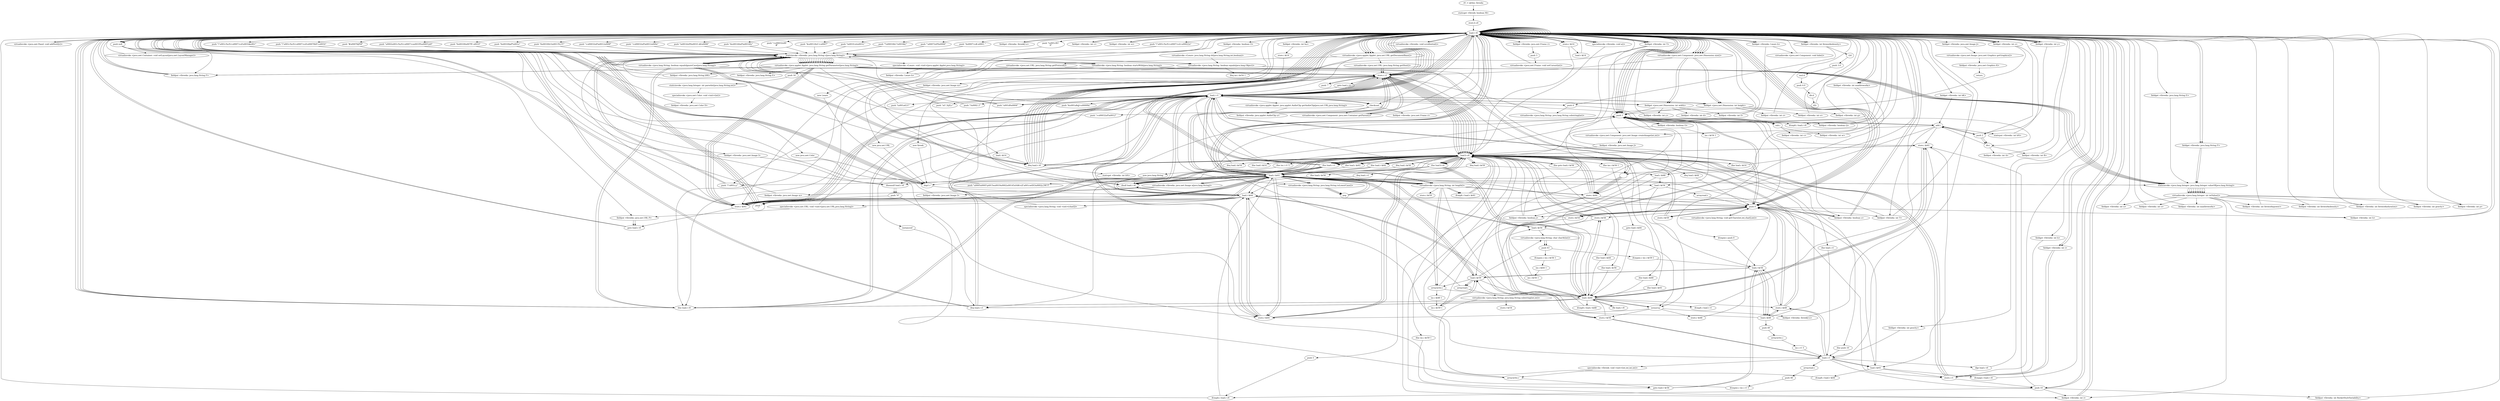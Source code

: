 digraph "" {
    "r0 := @this: firewks"
    "staticget <firewk: boolean M>"
    "r0 := @this: firewks"->"staticget <firewk: boolean M>";
    "store.b z0"
    "staticget <firewk: boolean M>"->"store.b z0";
    "load.r r0"
    "store.b z0"->"load.r r0";
    "push null"
    "load.r r0"->"push null";
    "virtualinvoke <java.awt.Container: void setLayout(java.awt.LayoutManager)>"
    "push null"->"virtualinvoke <java.awt.Container: void setLayout(java.awt.LayoutManager)>";
    "virtualinvoke <java.awt.Container: void setLayout(java.awt.LayoutManager)>"->"load.r r0";
    "virtualinvoke <java.awt.Panel: void addNotify()>"
    "load.r r0"->"virtualinvoke <java.awt.Panel: void addNotify()>";
    "virtualinvoke <java.awt.Panel: void addNotify()>"->"load.r r0";
    "load.r r0"->"load.r r0";
    "push \"7\u00016hL7\u0018${\""
    "load.r r0"->"push \"7\u00016hL7\u0018${\"";
    "staticinvoke <firewks: java.lang.String c(java.lang.String)>"
    "push \"7\u00016hL7\u0018${\""->"staticinvoke <firewks: java.lang.String c(java.lang.String)>";
    "virtualinvoke <java.applet.Applet: java.lang.String getParameter(java.lang.String)>"
    "staticinvoke <firewks: java.lang.String c(java.lang.String)>"->"virtualinvoke <java.applet.Applet: java.lang.String getParameter(java.lang.String)>";
    "fieldput <firewks: java.lang.String bM>"
    "virtualinvoke <java.applet.Applet: java.lang.String getParameter(java.lang.String)>"->"fieldput <firewks: java.lang.String bM>";
    "fieldput <firewks: java.lang.String bM>"->"load.r r0";
    "load.r r0"->"load.r r0";
    "virtualinvoke <java.awt.Component: java.awt.Dimension size()>"
    "load.r r0"->"virtualinvoke <java.awt.Component: java.awt.Dimension size()>";
    "fieldget <java.awt.Dimension: int width>"
    "virtualinvoke <java.awt.Component: java.awt.Dimension size()>"->"fieldget <java.awt.Dimension: int width>";
    "fieldput <firewks: int y>"
    "fieldget <java.awt.Dimension: int width>"->"fieldput <firewks: int y>";
    "fieldput <firewks: int y>"->"load.r r0";
    "load.r r0"->"load.r r0";
    "load.r r0"->"virtualinvoke <java.awt.Component: java.awt.Dimension size()>";
    "fieldget <java.awt.Dimension: int height>"
    "virtualinvoke <java.awt.Component: java.awt.Dimension size()>"->"fieldget <java.awt.Dimension: int height>";
    "fieldput <firewks: int z>"
    "fieldget <java.awt.Dimension: int height>"->"fieldput <firewks: int z>";
    "fieldput <firewks: int z>"->"load.r r0";
    "load.r r0"->"load.r r0";
    "fieldget <firewks: int y>"
    "load.r r0"->"fieldget <firewks: int y>";
    "push 2"
    "fieldget <firewks: int y>"->"push 2";
    "div.i"
    "push 2"->"div.i";
    "fieldput <firewks: int A>"
    "div.i"->"fieldput <firewks: int A>";
    "fieldput <firewks: int A>"->"load.r r0";
    "load.r r0"->"load.r r0";
    "fieldget <firewks: int z>"
    "load.r r0"->"fieldget <firewks: int z>";
    "fieldget <firewks: int z>"->"push 2";
    "push 2"->"div.i";
    "fieldput <firewks: int B>"
    "div.i"->"fieldput <firewks: int B>";
    "fieldput <firewks: int B>"->"load.r r0";
    "load.r r0"->"virtualinvoke <java.awt.Component: java.awt.Dimension size()>";
    "store.r r1"
    "virtualinvoke <java.awt.Component: java.awt.Dimension size()>"->"store.r r1";
    "store.r r1"->"load.r r0";
    "load.r r1"
    "load.r r0"->"load.r r1";
    "load.r r1"->"fieldget <java.awt.Dimension: int width>";
    "fieldput <firewks: int d>"
    "fieldget <java.awt.Dimension: int width>"->"fieldput <firewks: int d>";
    "fieldput <firewks: int d>"->"load.r r0";
    "load.r r0"->"load.r r1";
    "load.r r1"->"fieldget <java.awt.Dimension: int height>";
    "fieldput <firewks: int e>"
    "fieldget <java.awt.Dimension: int height>"->"fieldput <firewks: int e>";
    "fieldput <firewks: int e>"->"load.r r0";
    "load.r r0"->"load.r r1";
    "load.r r1"->"fieldget <java.awt.Dimension: int width>";
    "fieldput <firewks: int f>"
    "fieldget <java.awt.Dimension: int width>"->"fieldput <firewks: int f>";
    "fieldput <firewks: int f>"->"load.r r0";
    "load.r r0"->"load.r r1";
    "load.r r1"->"fieldget <java.awt.Dimension: int height>";
    "fieldput <firewks: int g>"
    "fieldget <java.awt.Dimension: int height>"->"fieldput <firewks: int g>";
    "fieldput <firewks: int g>"->"load.r r0";
    "push \"\'\u00072xP0\u0006\""
    "load.r r0"->"push \"\'\u00072xP0\u0006\"";
    "push \"\'\u00072xP0\u0006\""->"staticinvoke <firewks: java.lang.String c(java.lang.String)>";
    "staticinvoke <firewks: java.lang.String c(java.lang.String)>"->"virtualinvoke <java.applet.Applet: java.lang.String getParameter(java.lang.String)>";
    "virtualinvoke <java.applet.Applet: java.lang.String getParameter(java.lang.String)>"->"store.r r1";
    "store.r r1"->"load.r r1";
    "store.r $r61"
    "load.r r1"->"store.r $r61";
    "load.b z0"
    "store.r $r61"->"load.b z0";
    "ifne load.r $r61"
    "load.b z0"->"ifne load.r $r61";
    "ifne load.r $r61"->"load.r r1";
    "ifnull load.r r0"
    "load.r r1"->"ifnull load.r r0";
    "ifnull load.r r0"->"load.r r1";
    "load.r r1"->"store.r $r61";
    "store.r $r61"->"load.b z0";
    "load.b z0"->"ifne load.r $r61";
    "load.r $r61"
    "ifne load.r $r61"->"load.r $r61";
    "push \"\u0005\u0005\'p\\0U5e\u0019\u0002\u00145uVd6>iZ\'\u001cw4N3\u0002y}W\\\"\f\""
    "load.r $r61"->"push \"\u0005\u0005\'p\\0U5e\u0019\u0002\u00145uVd6>iZ\'\u001cw4N3\u0002y}W\\\"\f\"";
    "push \"\u0005\u0005\'p\\0U5e\u0019\u0002\u00145uVd6>iZ\'\u001cw4N3\u0002y}W\\\"\f\""->"staticinvoke <firewks: java.lang.String c(java.lang.String)>";
    "virtualinvoke <java.lang.String: boolean startsWith(java.lang.String)>"
    "staticinvoke <firewks: java.lang.String c(java.lang.String)>"->"virtualinvoke <java.lang.String: boolean startsWith(java.lang.String)>";
    "ifne load.r r0"
    "virtualinvoke <java.lang.String: boolean startsWith(java.lang.String)>"->"ifne load.r r0";
    "ifne load.r r0"->"load.r r0";
    "specialinvoke <firewks: void a()>"
    "load.r r0"->"specialinvoke <firewks: void a()>";
    "specialinvoke <firewks: void a()>"->"load.b z0";
    "ifeq load.r r0"
    "load.b z0"->"ifeq load.r r0";
    "staticget <firewks: int bN>"
    "ifeq load.r r0"->"staticget <firewks: int bN>";
    "push 1"
    "staticget <firewks: int bN>"->"push 1";
    "add.i"
    "push 1"->"add.i";
    "staticput <firewks: int bN>"
    "add.i"->"staticput <firewks: int bN>";
    "staticput <firewks: int bN>"->"load.r r0";
    "load.r r0"->"specialinvoke <firewks: void a()>";
    "specialinvoke <firewks: void a()>"->"load.r r0";
    "new Lware"
    "load.r r0"->"new Lware";
    "dup1.r"
    "new Lware"->"dup1.r";
    "dup1.r"->"load.r r0";
    "push \"\u0002\u001c%yN+\u0007<o\u0019%\u0005\'p\\0\""
    "load.r r0"->"push \"\u0002\u001c%yN+\u0007<o\u0019%\u0005\'p\\0\"";
    "push \"\u0002\u001c%yN+\u0007<o\u0019%\u0005\'p\\0\""->"staticinvoke <firewks: java.lang.String c(java.lang.String)>";
    "specialinvoke <Lware: void <init>(java.applet.Applet,java.lang.String)>"
    "staticinvoke <firewks: java.lang.String c(java.lang.String)>"->"specialinvoke <Lware: void <init>(java.applet.Applet,java.lang.String)>";
    "fieldput <firewks: Lware b>"
    "specialinvoke <Lware: void <init>(java.applet.Applet,java.lang.String)>"->"fieldput <firewks: Lware b>";
    "fieldput <firewks: Lware b>"->"load.r r0";
    "fieldget <firewks: Lware b>"
    "load.r r0"->"fieldget <firewks: Lware b>";
    "virtualinvoke <java.awt.Component: void hide()>"
    "fieldget <firewks: Lware b>"->"virtualinvoke <java.awt.Component: void hide()>";
    "virtualinvoke <java.awt.Component: void hide()>"->"load.r r0";
    "virtualinvoke <java.applet.Applet: java.net.URL getDocumentBase()>"
    "load.r r0"->"virtualinvoke <java.applet.Applet: java.net.URL getDocumentBase()>";
    "virtualinvoke <java.net.URL: java.lang.String getProtocol()>"
    "virtualinvoke <java.applet.Applet: java.net.URL getDocumentBase()>"->"virtualinvoke <java.net.URL: java.lang.String getProtocol()>";
    "virtualinvoke <java.net.URL: java.lang.String getProtocol()>"->"store.r $r61";
    "store.r $r61"->"load.r $r61";
    "load.r $r61"->"store.r $r61";
    "goto load.r r0"
    "store.r $r61"->"goto load.r r0";
    "goto load.r r0"->"load.r r0";
    "load.r r0"->"virtualinvoke <java.applet.Applet: java.net.URL getDocumentBase()>";
    "virtualinvoke <java.net.URL: java.lang.String getHost()>"
    "virtualinvoke <java.applet.Applet: java.net.URL getDocumentBase()>"->"virtualinvoke <java.net.URL: java.lang.String getHost()>";
    "virtualinvoke <java.net.URL: java.lang.String getHost()>"->"store.r r1";
    "goto load.r r1"
    "store.r r1"->"goto load.r r1";
    "goto load.r r1"->"load.r r1";
    "virtualinvoke <java.lang.String: java.lang.String toLowerCase()>"
    "load.r r1"->"virtualinvoke <java.lang.String: java.lang.String toLowerCase()>";
    "pop"
    "virtualinvoke <java.lang.String: java.lang.String toLowerCase()>"->"pop";
    "pop"->"load.r $r61";
    "load.r $r61"->"virtualinvoke <java.lang.String: java.lang.String toLowerCase()>";
    "virtualinvoke <java.lang.String: java.lang.String toLowerCase()>"->"pop";
    "pop"->"load.b z0";
    "ifne load.b z0"
    "load.b z0"->"ifne load.b z0";
    "ifne load.b z0"->"load.r $r61";
    "push \"\\\"\u001c;y\""
    "load.r $r61"->"push \"\\\"\u001c;y\"";
    "push \"\\\"\u001c;y\""->"staticinvoke <firewks: java.lang.String c(java.lang.String)>";
    "virtualinvoke <java.lang.String: boolean equals(java.lang.Object)>"
    "staticinvoke <firewks: java.lang.String c(java.lang.String)>"->"virtualinvoke <java.lang.String: boolean equals(java.lang.Object)>";
    "virtualinvoke <java.lang.String: boolean equals(java.lang.Object)>"->"ifne load.r r0";
    "ifne load.r r0"->"load.r r1";
    "virtualinvoke <java.lang.String: int length()>"
    "load.r r1"->"virtualinvoke <java.lang.String: int length()>";
    "store.i $i44"
    "virtualinvoke <java.lang.String: int length()>"->"store.i $i44";
    "store.i $i44"->"load.b z0";
    "load.b z0"->"ifne load.b z0";
    "load.i $i44"
    "ifne load.b z0"->"load.i $i44";
    "load.i $i44"->"push 1";
    "ifcmplt.i load.r r0"
    "push 1"->"ifcmplt.i load.r r0";
    "ifcmplt.i load.r r0"->"load.r r1";
    "push \"(\u001a4}U\""
    "load.r r1"->"push \"(\u001a4}U\"";
    "push \"(\u001a4}U\""->"staticinvoke <firewks: java.lang.String c(java.lang.String)>";
    "staticinvoke <firewks: java.lang.String c(java.lang.String)>"->"virtualinvoke <java.lang.String: boolean startsWith(java.lang.String)>";
    ""
    "virtualinvoke <java.lang.String: boolean startsWith(java.lang.String)>"->"";
    ""->"store.i $i44";
    "store.i $i44"->"load.b z0";
    "load.b z0"->"ifne load.b z0";
    "ifne load.b z0"->"load.i $i44";
    "load.i $i44"->"ifne load.r r0";
    "ifne load.r r0"->"load.r r1";
    "push \"uG`2\tjEy-\""
    "load.r r1"->"push \"uG`2\tjEy-\"";
    "push \"uG`2\tjEy-\""->"staticinvoke <firewks: java.lang.String c(java.lang.String)>";
    "staticinvoke <firewks: java.lang.String c(java.lang.String)>"->"virtualinvoke <java.lang.String: boolean equals(java.lang.Object)>";
    "virtualinvoke <java.lang.String: boolean equals(java.lang.Object)>"->"";
    ""->"store.i $i44";
    "store.i $i44"->"load.b z0";
    "load.b z0"->"ifne load.b z0";
    "ifne load.b z0"->"load.i $i44";
    "ifeq load.r r1"
    "load.i $i44"->"ifeq load.r r1";
    "ifeq load.r r1"->"load.r r0";
    "load.r r0"->"push 1";
    "fieldput <firewks: boolean O>"
    "push 1"->"fieldput <firewks: boolean O>";
    "fieldput <firewks: boolean O>"->"load.b z0";
    "load.b z0"->"ifeq load.r r0";
    "ifeq load.r r0"->"load.r r1";
    "push \"3\u0002 2\""
    "load.r r1"->"push \"3\u0002 2\"";
    "push \"3\u0002 2\""->"staticinvoke <firewks: java.lang.String c(java.lang.String)>";
    "staticinvoke <firewks: java.lang.String c(java.lang.String)>"->"virtualinvoke <java.lang.String: boolean startsWith(java.lang.String)>";
    "virtualinvoke <java.lang.String: boolean startsWith(java.lang.String)>"->"";
    ""->"store.i $i44";
    "store.i $i44"->"load.b z0";
    "ifne load.i $i44"
    "load.b z0"->"ifne load.i $i44";
    "ifne load.i $i44"->"load.i $i44";
    "load.i $i44"->"ifeq load.r r1";
    "ifeq load.r r1"->"load.r r1";
    "push 4"
    "load.r r1"->"push 4";
    "virtualinvoke <java.lang.String: java.lang.String substring(int)>"
    "push 4"->"virtualinvoke <java.lang.String: java.lang.String substring(int)>";
    "virtualinvoke <java.lang.String: java.lang.String substring(int)>"->"store.r r1";
    "store.r r1"->"load.r r1";
    "load.r r1"->"virtualinvoke <java.lang.String: int length()>";
    "virtualinvoke <java.lang.String: int length()>"->"store.i $i44";
    "store.i $i44"->"load.i $i44";
    "store.i $r61"
    "load.i $i44"->"store.i $r61";
    "store.i $r61"->"load.i $i44";
    "store.i $r56"
    "load.i $i44"->"store.i $r56";
    "store.i $r56"->"load.b z0";
    "ifne load.i $r56"
    "load.b z0"->"ifne load.i $r56";
    "ifne load.i $r56"->"load.i $i44";
    "ifle load.r r0"
    "load.i $i44"->"ifle load.r r0";
    "ifle load.r r0"->"load.i $i44";
    "load.i $i44"->"store.i $r56";
    "load.i $r56"
    "store.i $r56"->"load.i $r56";
    "newarray"
    "load.i $r56"->"newarray";
    "store.r $i44"
    "newarray"->"store.r $i44";
    "store.r $i44"->"load.r r1";
    "push 0"
    "load.r r1"->"push 0";
    "load.i $r61"
    "push 0"->"load.i $r61";
    "load.r $i44"
    "load.i $r61"->"load.r $i44";
    "load.r $i44"->"push 0";
    "virtualinvoke <java.lang.String: void getChars(int,int,char[],int)>"
    "push 0"->"virtualinvoke <java.lang.String: void getChars(int,int,char[],int)>";
    "virtualinvoke <java.lang.String: void getChars(int,int,char[],int)>"->"push 0";
    "store.i r1"
    "push 0"->"store.i r1";
    "store.i r1"->"load.b z0";
    "ifeq load.i r1"
    "load.b z0"->"ifeq load.i r1";
    "ifeq load.i r1"->"load.r $i44";
    "store.r $r56"
    "load.r $i44"->"store.r $r56";
    "load.i r1"
    "store.r $r56"->"load.i r1";
    "store.i $i48"
    "load.i r1"->"store.i $i48";
    "store.i $i48"->"load.b z0";
    "ifne load.r $r56"
    "load.b z0"->"ifne load.r $r56";
    "ifne load.r $r56"->"load.r $i44";
    "load.r $i44"->"load.i r1";
    "arrayread.c"
    "load.i r1"->"arrayread.c";
    "push 48"
    "arrayread.c"->"push 48";
    "ifcmpne.c inc.i r1 5"
    "push 48"->"ifcmpne.c inc.i r1 5";
    "ifcmpne.c inc.i r1 5"->"load.r $i44";
    "load.r $i44"->"store.r $r56";
    "store.r $r56"->"load.i r1";
    "load.i r1"->"store.i $i48";
    "load.r $r56"
    "store.i $i48"->"load.r $r56";
    "load.i $i48"
    "load.r $r56"->"load.i $i48";
    "push 49"
    "load.i $i48"->"push 49";
    "arraywrite.c"
    "push 49"->"arraywrite.c";
    "inc.i r1 5"
    "arraywrite.c"->"inc.i r1 5";
    "inc.i r1 5"->"load.i r1";
    "load.i r1"->"load.i $r61";
    "ifcmplt.i load.r $i44"
    "load.i $r61"->"ifcmplt.i load.r $i44";
    "ifcmplt.i load.r $i44"->"load.b z0";
    "ifne inc.i r1 5"
    "load.b z0"->"ifne inc.i r1 5";
    "new java.lang.String"
    "ifne inc.i r1 5"->"new java.lang.String";
    "new java.lang.String"->"dup1.r";
    "dup1.r"->"load.r $i44";
    "specialinvoke <java.lang.String: void <init>(char[])>"
    "load.r $i44"->"specialinvoke <java.lang.String: void <init>(char[])>";
    "specialinvoke <java.lang.String: void <init>(char[])>"->"store.r r1";
    "store.r r1"->"load.r r0";
    "push \"6\u00100\u007fV \u0010\""
    "load.r r0"->"push \"6\u00100\u007fV \u0010\"";
    "push \"6\u00100\u007fV \u0010\""->"staticinvoke <firewks: java.lang.String c(java.lang.String)>";
    "staticinvoke <firewks: java.lang.String c(java.lang.String)>"->"virtualinvoke <java.applet.Applet: java.lang.String getParameter(java.lang.String)>";
    "virtualinvoke <java.applet.Applet: java.lang.String getParameter(java.lang.String)>"->"store.r $r61";
    "store.r $r61"->"load.r $r61";
    "load.r $r61"->"store.r $i44";
    "store.r $i44"->"load.b z0";
    "ifne load.r $i44"
    "load.b z0"->"ifne load.r $i44";
    "ifne load.r $i44"->"load.r $r61";
    "load.r $r61"->"ifnull load.r r0";
    "ifnull load.r r0"->"load.r $r61";
    "load.r $r61"->"store.r $i44";
    "store.r $i44"->"load.b z0";
    "load.b z0"->"ifne load.r $i44";
    "ifne load.r $i44"->"load.r $r61";
    "load.r $r61"->"virtualinvoke <java.lang.String: int length()>";
    "push 5"
    "virtualinvoke <java.lang.String: int length()>"->"push 5";
    "ifcmple.i load.r r0"
    "push 5"->"ifcmple.i load.r r0";
    "ifcmple.i load.r r0"->"load.r $r61";
    "load.r $r61"->"virtualinvoke <java.lang.String: java.lang.String toLowerCase()>";
    "virtualinvoke <java.lang.String: java.lang.String toLowerCase()>"->"pop";
    "pop"->"push 1";
    "push 1"->"store.i $i44";
    "store.i $i44"->"push 0";
    "push 0"->"store.i $r56";
    "store.i $r56"->"load.b z0";
    "ifeq load.i $r56"
    "load.b z0"->"ifeq load.i $r56";
    "ifeq load.i $r56"->"load.r $r61";
    "load.r $r61"->"load.i $r56";
    "virtualinvoke <java.lang.String: char charAt(int)>"
    "load.i $r56"->"virtualinvoke <java.lang.String: char charAt(int)>";
    "push 43"
    "virtualinvoke <java.lang.String: char charAt(int)>"->"push 43";
    "ifcmpne.c inc.i $r56 1"
    "push 43"->"ifcmpne.c inc.i $r56 1";
    "inc.i $i44 1"
    "ifcmpne.c inc.i $r56 1"->"inc.i $i44 1";
    "inc.i $r56 1"
    "inc.i $i44 1"->"inc.i $r56 1";
    "inc.i $r56 1"->"load.i $r56";
    "load.i $r56"->"load.r $r61";
    "load.r $r61"->"virtualinvoke <java.lang.String: int length()>";
    "ifcmplt.i load.r $r61"
    "virtualinvoke <java.lang.String: int length()>"->"ifcmplt.i load.r $r61";
    "ifcmplt.i load.r $r61"->"load.b z0";
    "ifne inc.i $r56 1"
    "load.b z0"->"ifne inc.i $r56 1";
    "goto load.i $i44"
    "ifne inc.i $r56 1"->"goto load.i $i44";
    "goto load.i $i44"->"load.i $i44";
    "load.i $i44"->"newarray";
    "newarray"->"store.r $r56";
    "store.r $r56"->"load.i $i44";
    "load.i $i44"->"store.i $i48";
    "store.i $i48"->"load.b z0";
    "ifne load.i $i48"
    "load.b z0"->"ifne load.i $i48";
    "ifne load.i $i48"->"load.i $i44";
    "load.i $i44"->"push 1";
    "ifcmpne.i push 0"
    "push 1"->"ifcmpne.i push 0";
    "ifcmpne.i push 0"->"load.r $r56";
    "load.r $r56"->"push 0";
    "push 0"->"load.r $r61";
    "load.r $r61"->"virtualinvoke <java.lang.String: int length()>";
    "arraywrite.i"
    "virtualinvoke <java.lang.String: int length()>"->"arraywrite.i";
    "arraywrite.i"->"load.b z0";
    "ifeq load.i $i44"
    "load.b z0"->"ifeq load.i $i44";
    "ifeq load.i $i44"->"push 0";
    "push 0"->"store.i $i48";
    "store.i $i48"->"load.i $i48";
    "load.i $i48"->"store.i $i48";
    "store.i $i48"->"push 0";
    "store.i $r59"
    "push 0"->"store.i $r59";
    "store.i $r59"->"load.b z0";
    "ifeq load.i $r59"
    "load.b z0"->"ifeq load.i $r59";
    "ifeq load.i $r59"->"load.r $r61";
    "load.i $r59"
    "load.r $r61"->"load.i $r59";
    "load.i $r59"->"virtualinvoke <java.lang.String: char charAt(int)>";
    "virtualinvoke <java.lang.String: char charAt(int)>"->"push 43";
    "ifcmpne.c inc.i $r59 1"
    "push 43"->"ifcmpne.c inc.i $r59 1";
    "ifcmpne.c inc.i $r59 1"->"load.r $r56";
    "load.r $r56"->"load.i $i48";
    "load.i $i48"->"load.i $r59";
    "load.i $r59"->"arraywrite.i";
    "inc.i $i48 1"
    "arraywrite.i"->"inc.i $i48 1";
    "inc.i $r59 1"
    "inc.i $i48 1"->"inc.i $r59 1";
    "inc.i $r59 1"->"load.i $r59";
    "load.i $r59"->"load.r $r61";
    "load.r $r61"->"virtualinvoke <java.lang.String: int length()>";
    "virtualinvoke <java.lang.String: int length()>"->"ifcmplt.i load.r $r61";
    "ifcmplt.i load.r $r61"->"load.b z0";
    "ifne inc.i $r59 1"
    "load.b z0"->"ifne inc.i $r59 1";
    "goto load.r $r56"
    "ifne inc.i $r59 1"->"goto load.r $r56";
    "goto load.r $r56"->"load.r $r56";
    "load.r $r56"->"load.i $i48";
    "load.i $i48"->"load.r $r61";
    "load.r $r61"->"virtualinvoke <java.lang.String: int length()>";
    "virtualinvoke <java.lang.String: int length()>"->"arraywrite.i";
    "arraywrite.i"->"load.i $i44";
    "load.i $i44"->"newarray";
    "store.r $i48"
    "newarray"->"store.r $i48";
    "store.r $i48"->"push 0";
    "store.i $r54"
    "push 0"->"store.i $r54";
    "store.i $r54"->"push 0";
    "push 0"->"store.i $r59";
    "store.i $r59"->"load.b z0";
    "load.b z0"->"ifeq load.i $r59";
    "load.r $i48"
    "ifeq load.i $r59"->"load.r $i48";
    "load.r $i48"->"load.i $r59";
    "load.i $r59"->"load.r $r61";
    "load.i $r54"
    "load.r $r61"->"load.i $r54";
    "load.i $r54"->"load.r $r56";
    "load.r $r56"->"load.i $r59";
    "arrayread.i"
    "load.i $r59"->"arrayread.i";
    "virtualinvoke <java.lang.String: java.lang.String substring(int,int)>"
    "arrayread.i"->"virtualinvoke <java.lang.String: java.lang.String substring(int,int)>";
    "arraywrite.r"
    "virtualinvoke <java.lang.String: java.lang.String substring(int,int)>"->"arraywrite.r";
    "arraywrite.r"->"goto load.r $r56";
    "goto load.r $r56"->"load.r $r56";
    "load.r $r56"->"load.i $r59";
    "load.i $r59"->"arrayread.i";
    "arrayread.i"->"push 1";
    "push 1"->"add.i";
    "add.i"->"store.i $r54";
    "store.i $r54"->"inc.i $r59 1";
    "inc.i $r59 1"->"load.i $r59";
    "load.i $r59"->"load.i $i44";
    "ifcmplt.i load.r $i48"
    "load.i $i44"->"ifcmplt.i load.r $i48";
    "ifcmplt.i load.r $i48"->"push 0";
    "push 0"->"store.i $r54";
    "store.i $r54"->"load.b z0";
    "ifne goto load.r $r56"
    "load.b z0"->"ifne goto load.r $r56";
    "ifne goto load.r $r56"->"load.b z0";
    "ifeq load.i $r54"
    "load.b z0"->"ifeq load.i $r54";
    "ifeq load.i $r54"->"load.r r1";
    "load.r r1"->"load.r r0";
    "load.r r0"->"fieldget <firewks: Lware b>";
    "fieldget <firewks: Lware b>"->"load.r $i48";
    "load.r $i48"->"load.i $r54";
    "arrayread.r"
    "load.i $r54"->"arrayread.r";
    "arrayread.r"->"push 0";
    "push 0"->"load.r r0";
    "fieldget <firewks: boolean O>"
    "load.r r0"->"fieldget <firewks: boolean O>";
    "virtualinvoke <Lware: java.lang.String dr(java.lang.String,int,boolean)>"
    "fieldget <firewks: boolean O>"->"virtualinvoke <Lware: java.lang.String dr(java.lang.String,int,boolean)>";
    "virtualinvoke <Lware: java.lang.String dr(java.lang.String,int,boolean)>"->"virtualinvoke <java.lang.String: boolean equals(java.lang.Object)>";
    "ifeq inc.i $r54 1"
    "virtualinvoke <java.lang.String: boolean equals(java.lang.Object)>"->"ifeq inc.i $r54 1";
    "ifeq inc.i $r54 1"->"load.r r0";
    "load.r r0"->"push 1";
    "push 1"->"fieldput <firewks: boolean O>";
    "inc.i $r54 1"
    "fieldput <firewks: boolean O>"->"inc.i $r54 1";
    "inc.i $r54 1"->"load.i $r54";
    "load.i $r54"->"load.i $i44";
    "ifcmplt.i load.r r1"
    "load.i $i44"->"ifcmplt.i load.r r1";
    "ifcmplt.i load.r r1"->"load.r r0";
    "push \"6\u00100pP*\u001e\""
    "load.r r0"->"push \"6\u00100pP*\u001e\"";
    "push \"6\u00100pP*\u001e\""->"staticinvoke <firewks: java.lang.String c(java.lang.String)>";
    "staticinvoke <firewks: java.lang.String c(java.lang.String)>"->"virtualinvoke <java.applet.Applet: java.lang.String getParameter(java.lang.String)>";
    "virtualinvoke <java.applet.Applet: java.lang.String getParameter(java.lang.String)>"->"store.r $i44";
    "store.r $i44"->"load.r $i44";
    "load.r $i44"->"store.r r1";
    "store.r r1"->"load.b z0";
    "ifne load.r r1"
    "load.b z0"->"ifne load.r r1";
    "ifne load.r r1"->"load.r $i44";
    "load.r $i44"->"ifnull load.r r0";
    "ifnull load.r r0"->"load.r $i44";
    "load.r $i44"->"store.r r1";
    "store.r r1"->"load.b z0";
    "load.b z0"->"ifne load.r r1";
    "ifne load.r r1"->"load.r $i44";
    "push \"\n:\""
    "load.r $i44"->"push \"\n:\"";
    "push \"\n:\""->"staticinvoke <firewks: java.lang.String c(java.lang.String)>";
    "virtualinvoke <java.lang.String: boolean equalsIgnoreCase(java.lang.String)>"
    "staticinvoke <firewks: java.lang.String c(java.lang.String)>"->"virtualinvoke <java.lang.String: boolean equalsIgnoreCase(java.lang.String)>";
    "virtualinvoke <java.lang.String: boolean equalsIgnoreCase(java.lang.String)>"->"ifne load.r r0";
    "ifne load.r r0"->"load.r r0";
    "new java.net.URL"
    "load.r r0"->"new java.net.URL";
    "new java.net.URL"->"dup1.r";
    "dup1.r"->"load.r r0";
    "load.r r0"->"virtualinvoke <java.applet.Applet: java.net.URL getDocumentBase()>";
    "virtualinvoke <java.applet.Applet: java.net.URL getDocumentBase()>"->"load.r $i44";
    "specialinvoke <java.net.URL: void <init>(java.net.URL,java.lang.String)>"
    "load.r $i44"->"specialinvoke <java.net.URL: void <init>(java.net.URL,java.lang.String)>";
    "fieldput <firewks: java.net.URL P>"
    "specialinvoke <java.net.URL: void <init>(java.net.URL,java.lang.String)>"->"fieldput <firewks: java.net.URL P>";
    "fieldput <firewks: java.net.URL P>"->"goto load.r r0";
    "goto load.r r0"->"load.r r0";
    "push \"6\u00100r\\3\u0013%}T!\""
    "load.r r0"->"push \"6\u00100r\\3\u0013%}T!\"";
    "push \"6\u00100r\\3\u0013%}T!\""->"staticinvoke <firewks: java.lang.String c(java.lang.String)>";
    "staticinvoke <firewks: java.lang.String c(java.lang.String)>"->"virtualinvoke <java.applet.Applet: java.lang.String getParameter(java.lang.String)>";
    "virtualinvoke <java.applet.Applet: java.lang.String getParameter(java.lang.String)>"->"store.r r1";
    "store.r r1"->"load.r r1";
    "push \"\u001d0\u0004\""
    "load.r r1"->"push \"\u001d0\u0004\"";
    "push \"\u001d0\u0004\""->"staticinvoke <firewks: java.lang.String c(java.lang.String)>";
    "staticinvoke <firewks: java.lang.String c(java.lang.String)>"->"virtualinvoke <java.lang.String: boolean equalsIgnoreCase(java.lang.String)>";
    "virtualinvoke <java.lang.String: boolean equalsIgnoreCase(java.lang.String)>"->"ifeq load.r r0";
    "ifeq load.r r0"->"load.r r0";
    "load.r r0"->"push 1";
    "fieldput <firewks: boolean Q>"
    "push 1"->"fieldput <firewks: boolean Q>";
    "fieldput <firewks: boolean Q>"->"load.r r0";
    "virtualinvoke <java.awt.Component: java.awt.Container getParent()>"
    "load.r r0"->"virtualinvoke <java.awt.Component: java.awt.Container getParent()>";
    "virtualinvoke <java.awt.Component: java.awt.Container getParent()>"->"store.r r1";
    "store.r r1"->"load.b z0";
    "load.b z0"->"ifeq load.r r1";
    "ifeq load.r r1"->"load.r r1";
    "checkcast"
    "load.r r1"->"checkcast";
    "checkcast"->"virtualinvoke <java.awt.Component: java.awt.Container getParent()>";
    "virtualinvoke <java.awt.Component: java.awt.Container getParent()>"->"store.r r1";
    "store.r r1"->"load.r r1";
    "load.r r1"->"store.r r1";
    "store.r r1"->"load.r r1";
    "instanceof"
    "load.r r1"->"instanceof";
    "instanceof"->"ifeq load.r r1";
    "ifeq load.r r1"->"load.r r0";
    "load.r r0"->"load.r r1";
    "load.r r1"->"checkcast";
    "fieldput <firewks: java.awt.Frame r>"
    "checkcast"->"fieldput <firewks: java.awt.Frame r>";
    "fieldput <firewks: java.awt.Frame r>"->"load.r r0";
    "fieldget <firewks: java.awt.Frame r>"
    "load.r r0"->"fieldget <firewks: java.awt.Frame r>";
    "push 3"
    "fieldget <firewks: java.awt.Frame r>"->"push 3";
    "virtualinvoke <java.awt.Frame: void setCursor(int)>"
    "push 3"->"virtualinvoke <java.awt.Frame: void setCursor(int)>";
    "virtualinvoke <java.awt.Frame: void setCursor(int)>"->"load.r r0";
    "load.r r0"->"store.r r1";
    "store.r r1"->"load.b z0";
    "load.b z0"->"ifne load.r r1";
    "ifne load.r r1"->"load.r r0";
    "load.r r0"->"checkcast";
    "push \"+\u00032nP)\u0012\""
    "checkcast"->"push \"+\u00032nP)\u0012\"";
    "push \"+\u00032nP)\u0012\""->"staticinvoke <firewks: java.lang.String c(java.lang.String)>";
    "staticinvoke <firewks: java.lang.String c(java.lang.String)>"->"virtualinvoke <java.applet.Applet: java.lang.String getParameter(java.lang.String)>";
    "virtualinvoke <java.applet.Applet: java.lang.String getParameter(java.lang.String)>"->"store.r $r61";
    "store.r $r61"->"load.r $r61";
    "load.r $r61"->"store.r r1";
    "store.r r1"->"load.b z0";
    "load.b z0"->"ifne load.r r1";
    "ifne load.r r1"->"load.r $r61";
    "load.r $r61"->"ifnull load.r r0";
    "ifnull load.r r0"->"load.r $r61";
    "load.r $r61"->"store.r r1";
    "store.r r1"->"load.b z0";
    "load.b z0"->"ifne load.r r1";
    "ifne load.r r1"->"load.r $r61";
    "load.r $r61"->"push \"\n:\"";
    "push \"\n:\""->"staticinvoke <firewks: java.lang.String c(java.lang.String)>";
    "staticinvoke <firewks: java.lang.String c(java.lang.String)>"->"virtualinvoke <java.lang.String: boolean equalsIgnoreCase(java.lang.String)>";
    "virtualinvoke <java.lang.String: boolean equalsIgnoreCase(java.lang.String)>"->"ifne load.r r0";
    "ifne load.r r0"->"load.r r0";
    "load.r r0"->"load.r r0";
    "load.r r0"->"load.r $r61";
    "virtualinvoke <firewks: java.awt.Image a(java.lang.String)>"
    "load.r $r61"->"virtualinvoke <firewks: java.awt.Image a(java.lang.String)>";
    "fieldput <firewks: java.awt.Image m>"
    "virtualinvoke <firewks: java.awt.Image a(java.lang.String)>"->"fieldput <firewks: java.awt.Image m>";
    "fieldput <firewks: java.awt.Image m>"->"load.r r0";
    "load.r r0"->"store.r r1";
    "store.r r1"->"load.b z0";
    "load.b z0"->"ifne load.r r1";
    "ifne load.r r1"->"load.r r0";
    "fieldget <firewks: java.awt.Image m>"
    "load.r r0"->"fieldget <firewks: java.awt.Image m>";
    "fieldget <firewks: java.awt.Image m>"->"ifnull load.r r0";
    "ifnull load.r r0"->"load.r r0";
    "push \"+\u00032nP)\u0012\u000f\""
    "load.r r0"->"push \"+\u00032nP)\u0012\u000f\"";
    "push \"+\u00032nP)\u0012\u000f\""->"staticinvoke <firewks: java.lang.String c(java.lang.String)>";
    "staticinvoke <firewks: java.lang.String c(java.lang.String)>"->"virtualinvoke <java.applet.Applet: java.lang.String getParameter(java.lang.String)>";
    "virtualinvoke <java.applet.Applet: java.lang.String getParameter(java.lang.String)>"->"store.r $r61";
    "store.r $r61"->"load.r $r61";
    "load.r $r61"->"store.r r1";
    "store.r r1"->"load.b z0";
    "load.b z0"->"ifne load.r r1";
    "ifne load.r r1"->"load.r $r61";
    "ifnonnull load.r r0"
    "load.r $r61"->"ifnonnull load.r r0";
    "push \"0\""
    "ifnonnull load.r r0"->"push \"0\"";
    "push \"0\""->"store.r $r61";
    "store.r $r61"->"load.r r0";
    "load.r r0"->"load.r $r61";
    "staticinvoke <java.lang.Integer: java.lang.Integer valueOf(java.lang.String)>"
    "load.r $r61"->"staticinvoke <java.lang.Integer: java.lang.Integer valueOf(java.lang.String)>";
    "virtualinvoke <java.lang.Integer: int intValue()>"
    "staticinvoke <java.lang.Integer: java.lang.Integer valueOf(java.lang.String)>"->"virtualinvoke <java.lang.Integer: int intValue()>";
    "fieldput <firewks: int n>"
    "virtualinvoke <java.lang.Integer: int intValue()>"->"fieldput <firewks: int n>";
    "fieldput <firewks: int n>"->"load.r r0";
    "push \"+\u00032nP)\u0012\u000e\""
    "load.r r0"->"push \"+\u00032nP)\u0012\u000e\"";
    "push \"+\u00032nP)\u0012\u000e\""->"staticinvoke <firewks: java.lang.String c(java.lang.String)>";
    "staticinvoke <firewks: java.lang.String c(java.lang.String)>"->"virtualinvoke <java.applet.Applet: java.lang.String getParameter(java.lang.String)>";
    "virtualinvoke <java.applet.Applet: java.lang.String getParameter(java.lang.String)>"->"store.r r1";
    "store.r r1"->"load.r r1";
    "load.r r1"->"store.r $r61";
    "store.r $r61"->"load.r r1";
    "load.r r1"->"store.r $i44";
    "store.r $i44"->"load.b z0";
    "load.b z0"->"ifne load.r $i44";
    "ifne load.r $i44"->"load.r r1";
    "load.r r1"->"ifnonnull load.r r0";
    "ifnonnull load.r r0"->"push \"0\"";
    "push \"0\""->"store.r $i44";
    "store.r $i44"->"load.r $i44";
    "load.r $i44"->"store.r $r61";
    "store.r $r61"->"load.r r0";
    "load.r r0"->"load.r $r61";
    "load.r $r61"->"staticinvoke <java.lang.Integer: java.lang.Integer valueOf(java.lang.String)>";
    "staticinvoke <java.lang.Integer: java.lang.Integer valueOf(java.lang.String)>"->"virtualinvoke <java.lang.Integer: int intValue()>";
    "fieldput <firewks: int o>"
    "virtualinvoke <java.lang.Integer: int intValue()>"->"fieldput <firewks: int o>";
    "fieldput <firewks: int o>"->"load.r r0";
    "load.r r0"->"store.r r1";
    "store.r r1"->"load.r r1";
    "push \"&\u001a8qJ+\u00009x\""
    "load.r r1"->"push \"&\u001a8qJ+\u00009x\"";
    "push \"&\u001a8qJ+\u00009x\""->"staticinvoke <firewks: java.lang.String c(java.lang.String)>";
    "staticinvoke <firewks: java.lang.String c(java.lang.String)>"->"virtualinvoke <java.applet.Applet: java.lang.String getParameter(java.lang.String)>";
    "virtualinvoke <java.applet.Applet: java.lang.String getParameter(java.lang.String)>"->"store.r r1";
    "store.r r1"->"load.r r1";
    "load.r r1"->"push \"\n:\"";
    "push \"\n:\""->"staticinvoke <firewks: java.lang.String c(java.lang.String)>";
    "staticinvoke <firewks: java.lang.String c(java.lang.String)>"->"virtualinvoke <java.lang.String: boolean equalsIgnoreCase(java.lang.String)>";
    "virtualinvoke <java.lang.String: boolean equalsIgnoreCase(java.lang.String)>"->"";
    ""->"store.i $i44";
    "store.i $i44"->"load.i $i44";
    "load.i $i44"->"store.i $r61";
    "store.i $r61"->"load.b z0";
    "ifne load.i $r61"
    "load.b z0"->"ifne load.i $r61";
    "ifne load.i $r61"->"load.i $i44";
    "load.i $i44"->"ifne load.r r0";
    "ifne load.r r0"->"load.r r0";
    "load.r r0"->"load.r r0";
    "load.r r0"->"load.r r0";
    "load.r r0"->"virtualinvoke <java.applet.Applet: java.net.URL getDocumentBase()>";
    "virtualinvoke <java.applet.Applet: java.net.URL getDocumentBase()>"->"load.r r1";
    "virtualinvoke <java.applet.Applet: java.applet.AudioClip getAudioClip(java.net.URL,java.lang.String)>"
    "load.r r1"->"virtualinvoke <java.applet.Applet: java.applet.AudioClip getAudioClip(java.net.URL,java.lang.String)>";
    "fieldput <firewks: java.applet.AudioClip u>"
    "virtualinvoke <java.applet.Applet: java.applet.AudioClip getAudioClip(java.net.URL,java.lang.String)>"->"fieldput <firewks: java.applet.AudioClip u>";
    "fieldput <firewks: java.applet.AudioClip u>"->"load.r r0";
    "push 10"
    "load.r r0"->"push 10";
    "fieldput <firewks: int RocketStyleVariability>"
    "push 10"->"fieldput <firewks: int RocketStyleVariability>";
    "fieldput <firewks: int RocketStyleVariability>"->"load.r r0";
    "load.r r0"->"load.r r0";
    "push \")\u0014/zP6\u0010 sK/\u0006\""
    "load.r r0"->"push \")\u0014/zP6\u0010 sK/\u0006\"";
    "push \")\u0014/zP6\u0010 sK/\u0006\""->"staticinvoke <firewks: java.lang.String c(java.lang.String)>";
    "staticinvoke <firewks: java.lang.String c(java.lang.String)>"->"virtualinvoke <java.applet.Applet: java.lang.String getParameter(java.lang.String)>";
    "virtualinvoke <java.applet.Applet: java.lang.String getParameter(java.lang.String)>"->"staticinvoke <java.lang.Integer: java.lang.Integer valueOf(java.lang.String)>";
    "staticinvoke <java.lang.Integer: java.lang.Integer valueOf(java.lang.String)>"->"virtualinvoke <java.lang.Integer: int intValue()>";
    "fieldput <firewks: int maxfireworks>"
    "virtualinvoke <java.lang.Integer: int intValue()>"->"fieldput <firewks: int maxfireworks>";
    "fieldput <firewks: int maxfireworks>"->"load.r r0";
    "load.r r0"->"load.r r0";
    "push \"\\\"\u001c%yN+\u0007<oI+\u00022n\""
    "load.r r0"->"push \"\\\"\u001c%yN+\u0007<oI+\u00022n\"";
    "push \"\\\"\u001c%yN+\u0007<oI+\u00022n\""->"staticinvoke <firewks: java.lang.String c(java.lang.String)>";
    "staticinvoke <firewks: java.lang.String c(java.lang.String)>"->"virtualinvoke <java.applet.Applet: java.lang.String getParameter(java.lang.String)>";
    "virtualinvoke <java.applet.Applet: java.lang.String getParameter(java.lang.String)>"->"staticinvoke <java.lang.Integer: java.lang.Integer valueOf(java.lang.String)>";
    "staticinvoke <java.lang.Integer: java.lang.Integer valueOf(java.lang.String)>"->"virtualinvoke <java.lang.Integer: int intValue()>";
    "fieldput <firewks: int fireworkspower>"
    "virtualinvoke <java.lang.Integer: int intValue()>"->"fieldput <firewks: int fireworkspower>";
    "fieldput <firewks: int fireworkspower>"->"load.r r0";
    "load.r r0"->"load.r r0";
    "push \"\\\"\u001c%yN+\u0007<o]!\u001b$uM=\""
    "load.r r0"->"push \"\\\"\u001c%yN+\u0007<o]!\u001b$uM=\"";
    "push \"\\\"\u001c%yN+\u0007<o]!\u001b$uM=\""->"staticinvoke <firewks: java.lang.String c(java.lang.String)>";
    "staticinvoke <firewks: java.lang.String c(java.lang.String)>"->"virtualinvoke <java.applet.Applet: java.lang.String getParameter(java.lang.String)>";
    "virtualinvoke <java.applet.Applet: java.lang.String getParameter(java.lang.String)>"->"staticinvoke <java.lang.Integer: java.lang.Integer valueOf(java.lang.String)>";
    "staticinvoke <java.lang.Integer: java.lang.Integer valueOf(java.lang.String)>"->"virtualinvoke <java.lang.Integer: int intValue()>";
    "fieldput <firewks: int fireworksdensity>"
    "virtualinvoke <java.lang.Integer: int intValue()>"->"fieldput <firewks: int fireworksdensity>";
    "fieldput <firewks: int fireworksdensity>"->"load.r r0";
    "load.r r0"->"load.r r0";
    "push \"\\\"\u001c%yN+\u0007<o]1\u00076hP+\u001b\""
    "load.r r0"->"push \"\\\"\u001c%yN+\u0007<o]1\u00076hP+\u001b\"";
    "push \"\\\"\u001c%yN+\u0007<o]1\u00076hP+\u001b\""->"staticinvoke <firewks: java.lang.String c(java.lang.String)>";
    "staticinvoke <firewks: java.lang.String c(java.lang.String)>"->"virtualinvoke <java.applet.Applet: java.lang.String getParameter(java.lang.String)>";
    "virtualinvoke <java.applet.Applet: java.lang.String getParameter(java.lang.String)>"->"staticinvoke <java.lang.Integer: java.lang.Integer valueOf(java.lang.String)>";
    "staticinvoke <java.lang.Integer: java.lang.Integer valueOf(java.lang.String)>"->"virtualinvoke <java.lang.Integer: int intValue()>";
    "fieldput <firewks: int fireworksduration>"
    "virtualinvoke <java.lang.Integer: int intValue()>"->"fieldput <firewks: int fireworksduration>";
    "fieldput <firewks: int fireworksduration>"->"load.r r0";
    "load.r r0"->"load.r r0";
    "push \"#\u00076jP0\f\""
    "load.r r0"->"push \"#\u00076jP0\f\"";
    "push \"#\u00076jP0\f\""->"staticinvoke <firewks: java.lang.String c(java.lang.String)>";
    "staticinvoke <firewks: java.lang.String c(java.lang.String)>"->"virtualinvoke <java.applet.Applet: java.lang.String getParameter(java.lang.String)>";
    "virtualinvoke <java.applet.Applet: java.lang.String getParameter(java.lang.String)>"->"staticinvoke <java.lang.Integer: java.lang.Integer valueOf(java.lang.String)>";
    "staticinvoke <java.lang.Integer: java.lang.Integer valueOf(java.lang.String)>"->"virtualinvoke <java.lang.Integer: int intValue()>";
    "fieldput <firewks: int gravity>"
    "virtualinvoke <java.lang.Integer: int intValue()>"->"fieldput <firewks: int gravity>";
    "fieldput <firewks: int gravity>"->"load.r r0";
    "load.r r0"->"load.r r0";
    "load.r r0"->"virtualinvoke <java.awt.Component: java.awt.Dimension size()>";
    "virtualinvoke <java.awt.Component: java.awt.Dimension size()>"->"fieldget <java.awt.Dimension: int width>";
    "fieldget <java.awt.Dimension: int width>"->"push 1";
    "sub.i"
    "push 1"->"sub.i";
    "fieldput <firewks: int v>"
    "sub.i"->"fieldput <firewks: int v>";
    "fieldput <firewks: int v>"->"load.r r0";
    "load.r r0"->"load.r r0";
    "load.r r0"->"virtualinvoke <java.awt.Component: java.awt.Dimension size()>";
    "virtualinvoke <java.awt.Component: java.awt.Dimension size()>"->"fieldget <java.awt.Dimension: int height>";
    "fieldget <java.awt.Dimension: int height>"->"push 1";
    "push 1"->"sub.i";
    "fieldput <firewks: int w>"
    "sub.i"->"fieldput <firewks: int w>";
    "fieldput <firewks: int w>"->"load.r r0";
    "fieldget <firewks: int fireworksdensity>"
    "load.r r0"->"fieldget <firewks: int fireworksdensity>";
    "i2d"
    "fieldget <firewks: int fireworksdensity>"->"i2d";
    "push 3.0"
    "i2d"->"push 3.0";
    "mul.d"
    "push 3.0"->"mul.d";
    "push 4.0"
    "mul.d"->"push 4.0";
    "div.d"
    "push 4.0"->"div.d";
    "d2i"
    "div.d"->"d2i";
    "d2i"->"load.r r0";
    "load.r r0"->"fieldget <firewks: int fireworksdensity>";
    "fieldget <firewks: int fireworksdensity>"->"push 4";
    "push 4"->"div.i";
    "div.i"->"add.i";
    "add.i"->"push 2";
    "push 2"->"add.i";
    "add.i"->"store.i $r61";
    "store.i $r61"->"load.i $r61";
    "load.i $r61"->"store.i r1";
    "store.i r1"->"load.r r0";
    "load.r r0"->"load.r r0";
    "fieldget <firewks: int maxfireworks>"
    "load.r r0"->"fieldget <firewks: int maxfireworks>";
    "fieldget <firewks: int maxfireworks>"->"newarray";
    "fieldput <firewks: firewk[] x>"
    "newarray"->"fieldput <firewks: firewk[] x>";
    "fieldput <firewks: firewk[] x>"->"load.r r0";
    "load.r r0"->"push 0";
    "fieldput <firewks: int T>"
    "push 0"->"fieldput <firewks: int T>";
    "fieldput <firewks: int T>"->"load.b z0";
    "load.b z0"->"ifeq load.r r0";
    "ifeq load.r r0"->"load.r r0";
    "fieldget <firewks: firewk[] x>"
    "load.r r0"->"fieldget <firewks: firewk[] x>";
    "fieldget <firewks: firewk[] x>"->"load.r r0";
    "fieldget <firewks: int T>"
    "load.r r0"->"fieldget <firewks: int T>";
    "new firewk"
    "fieldget <firewks: int T>"->"new firewk";
    "new firewk"->"dup1.r";
    "dup1.r"->"load.r r0";
    "fieldget <firewks: int v>"
    "load.r r0"->"fieldget <firewks: int v>";
    "fieldget <firewks: int v>"->"load.r r0";
    "fieldget <firewks: int w>"
    "load.r r0"->"fieldget <firewks: int w>";
    "fieldget <firewks: int w>"->"load.r r0";
    "fieldget <firewks: int gravity>"
    "load.r r0"->"fieldget <firewks: int gravity>";
    "fieldget <firewks: int gravity>"->"load.i r1";
    "specialinvoke <firewk: void <init>(int,int,int,int)>"
    "load.i r1"->"specialinvoke <firewk: void <init>(int,int,int,int)>";
    "specialinvoke <firewk: void <init>(int,int,int,int)>"->"arraywrite.r";
    "arraywrite.r"->"load.r r0";
    "load.r r0"->"load.r r0";
    "load.r r0"->"fieldget <firewks: int T>";
    "fieldget <firewks: int T>"->"push 1";
    "push 1"->"add.i";
    "add.i"->"fieldput <firewks: int T>";
    "fieldput <firewks: int T>"->"load.r r0";
    "load.r r0"->"fieldget <firewks: int T>";
    "fieldget <firewks: int T>"->"load.r r0";
    "load.r r0"->"fieldget <firewks: int maxfireworks>";
    "fieldget <firewks: int maxfireworks>"->"ifcmplt.i load.r r0";
    "ifcmplt.i load.r r0"->"load.r r0";
    "push \"&\u00144wP)\u00140y\""
    "load.r r0"->"push \"&\u00144wP)\u00140y\"";
    "push \"&\u00144wP)\u00140y\""->"staticinvoke <firewks: java.lang.String c(java.lang.String)>";
    "staticinvoke <firewks: java.lang.String c(java.lang.String)>"->"virtualinvoke <java.applet.Applet: java.lang.String getParameter(java.lang.String)>";
    "virtualinvoke <java.applet.Applet: java.lang.String getParameter(java.lang.String)>"->"store.r $r61";
    "store.r $r61"->"load.b z0";
    "load.b z0"->"ifne load.r r0";
    "ifne load.r r0"->"load.b z0";
    "load.b z0"->"ifne load.b z0";
    "ifne load.b z0"->"load.r $r61";
    "load.r $r61"->"ifnull load.r r0";
    "ifnull load.r r0"->"load.r $r61";
    "load.r $r61"->"push \"\n:\"";
    "push \"\n:\""->"staticinvoke <firewks: java.lang.String c(java.lang.String)>";
    "staticinvoke <firewks: java.lang.String c(java.lang.String)>"->"virtualinvoke <java.lang.String: boolean equalsIgnoreCase(java.lang.String)>";
    "virtualinvoke <java.lang.String: boolean equalsIgnoreCase(java.lang.String)>"->"ifeq load.r r0";
    "ifeq load.r r0"->"load.r r0";
    "load.r r0"->"push 0";
    "fieldput <firewks: boolean s>"
    "push 0"->"fieldput <firewks: boolean s>";
    "fieldput <firewks: boolean s>"->"load.b z0";
    "load.b z0"->"ifeq load.r r0";
    "ifeq load.r r0"->"load.r r0";
    "load.r r0"->"push 1";
    "push 1"->"fieldput <firewks: boolean s>";
    "fieldput <firewks: boolean s>"->"load.r r0";
    "load.r r0"->"load.r r0";
    "load.r r0"->"load.r $r61";
    "load.r $r61"->"virtualinvoke <firewks: java.awt.Image a(java.lang.String)>";
    "fieldput <firewks: java.awt.Image I>"
    "virtualinvoke <firewks: java.awt.Image a(java.lang.String)>"->"fieldput <firewks: java.awt.Image I>";
    "fieldput <firewks: java.awt.Image I>"->"load.r r0";
    "load.r r0"->"store.r r1";
    "store.r r1"->"load.b z0";
    "load.b z0"->"ifne load.r r1";
    "ifne load.r r1"->"load.r r0";
    "fieldget <firewks: java.awt.Image I>"
    "load.r r0"->"fieldget <firewks: java.awt.Image I>";
    "fieldget <firewks: java.awt.Image I>"->"ifnonnull load.r r0";
    "ifnonnull load.r r0"->"load.r r0";
    "load.r r0"->"store.r r1";
    "store.r r1"->"load.r r1";
    "load.r r1"->"push 0";
    "push 0"->"fieldput <firewks: boolean s>";
    "fieldput <firewks: boolean s>"->"load.r r0";
    "push \"+\u00032nM!\r#\""
    "load.r r0"->"push \"+\u00032nM!\r#\"";
    "push \"+\u00032nM!\r#\""->"staticinvoke <firewks: java.lang.String c(java.lang.String)>";
    "staticinvoke <firewks: java.lang.String c(java.lang.String)>"->"virtualinvoke <java.applet.Applet: java.lang.String getParameter(java.lang.String)>";
    "virtualinvoke <java.applet.Applet: java.lang.String getParameter(java.lang.String)>"->"store.r r1";
    "store.r r1"->"load.b z0";
    "load.b z0"->"ifne load.b z0";
    "ifne load.b z0"->"load.r r1";
    "load.r r1"->"push \"\u001d0\u0004\"";
    "push \"\u001d0\u0004\""->"staticinvoke <firewks: java.lang.String c(java.lang.String)>";
    "staticinvoke <firewks: java.lang.String c(java.lang.String)>"->"virtualinvoke <java.lang.String: boolean equalsIgnoreCase(java.lang.String)>";
    "virtualinvoke <java.lang.String: boolean equalsIgnoreCase(java.lang.String)>"->"ifeq load.r r0";
    "ifeq load.r r0"->"load.r r0";
    "load.r r0"->"push 1";
    "fieldput <firewks: boolean j>"
    "push 1"->"fieldput <firewks: boolean j>";
    "fieldput <firewks: boolean j>"->"load.b z0";
    "load.b z0"->"ifeq load.r r0";
    "ifeq load.r r0"->"load.r r0";
    "load.r r0"->"push 0";
    "push 0"->"fieldput <firewks: boolean j>";
    "fieldput <firewks: boolean j>"->"load.r r0";
    "new java.awt.Color"
    "load.r r0"->"new java.awt.Color";
    "new java.awt.Color"->"dup1.r";
    "dup1.r"->"load.r r0";
    "push \"&\u00124sU+\u0007\""
    "load.r r0"->"push \"&\u00124sU+\u0007\"";
    "push \"&\u00124sU+\u0007\""->"staticinvoke <firewks: java.lang.String c(java.lang.String)>";
    "staticinvoke <firewks: java.lang.String c(java.lang.String)>"->"virtualinvoke <java.applet.Applet: java.lang.String getParameter(java.lang.String)>";
    "push 16"
    "virtualinvoke <java.applet.Applet: java.lang.String getParameter(java.lang.String)>"->"push 16";
    "staticinvoke <java.lang.Integer: int parseInt(java.lang.String,int)>"
    "push 16"->"staticinvoke <java.lang.Integer: int parseInt(java.lang.String,int)>";
    "specialinvoke <java.awt.Color: void <init>(int)>"
    "staticinvoke <java.lang.Integer: int parseInt(java.lang.String,int)>"->"specialinvoke <java.awt.Color: void <init>(int)>";
    "fieldput <firewks: java.awt.Color D>"
    "specialinvoke <java.awt.Color: void <init>(int)>"->"fieldput <firewks: java.awt.Color D>";
    "fieldput <firewks: java.awt.Color D>"->"load.r r0";
    "load.r r0"->"load.r r0";
    "push \")\u0010:x\\(\u0014.\""
    "load.r r0"->"push \")\u0010:x\\(\u0014.\"";
    "push \")\u0010:x\\(\u0014.\""->"staticinvoke <firewks: java.lang.String c(java.lang.String)>";
    "staticinvoke <firewks: java.lang.String c(java.lang.String)>"->"virtualinvoke <java.applet.Applet: java.lang.String getParameter(java.lang.String)>";
    "fieldput <firewks: java.lang.String E>"
    "virtualinvoke <java.applet.Applet: java.lang.String getParameter(java.lang.String)>"->"fieldput <firewks: java.lang.String E>";
    "fieldput <firewks: java.lang.String E>"->"load.r r0";
    "load.r r0"->"load.r r0";
    "push \"4\u0007>sK-\u0001.\""
    "load.r r0"->"push \"4\u0007>sK-\u0001.\"";
    "push \"4\u0007>sK-\u0001.\""->"staticinvoke <firewks: java.lang.String c(java.lang.String)>";
    "staticinvoke <firewks: java.lang.String c(java.lang.String)>"->"virtualinvoke <java.applet.Applet: java.lang.String getParameter(java.lang.String)>";
    "fieldput <firewks: java.lang.String F>"
    "virtualinvoke <java.applet.Applet: java.lang.String getParameter(java.lang.String)>"->"fieldput <firewks: java.lang.String F>";
    "fieldput <firewks: java.lang.String F>"->"load.r r0";
    "load.r r0"->"load.r r0";
    "fieldget <firewks: java.lang.String E>"
    "load.r r0"->"fieldget <firewks: java.lang.String E>";
    "fieldget <firewks: java.lang.String E>"->"staticinvoke <java.lang.Integer: java.lang.Integer valueOf(java.lang.String)>";
    "staticinvoke <java.lang.Integer: java.lang.Integer valueOf(java.lang.String)>"->"virtualinvoke <java.lang.Integer: int intValue()>";
    "fieldput <firewks: int h>"
    "virtualinvoke <java.lang.Integer: int intValue()>"->"fieldput <firewks: int h>";
    "fieldput <firewks: int h>"->"load.r r0";
    "load.r r0"->"load.r r0";
    "fieldget <firewks: java.lang.String F>"
    "load.r r0"->"fieldget <firewks: java.lang.String F>";
    "fieldget <firewks: java.lang.String F>"->"staticinvoke <java.lang.Integer: java.lang.Integer valueOf(java.lang.String)>";
    "staticinvoke <java.lang.Integer: java.lang.Integer valueOf(java.lang.String)>"->"virtualinvoke <java.lang.Integer: int intValue()>";
    "fieldput <firewks: int i>"
    "virtualinvoke <java.lang.Integer: int intValue()>"->"fieldput <firewks: int i>";
    "fieldput <firewks: int i>"->"load.r r0";
    "load.r r0"->"push null";
    "push null"->"fieldput <firewks: java.lang.String F>";
    "fieldput <firewks: java.lang.String F>"->"load.r r0";
    "load.r r0"->"load.r r0";
    "push \"\t\u001c9O`\n6\""
    "load.r r0"->"push \"\t\u001c9O`\n6\"";
    "push \"\t\u001c9O`\n6\""->"staticinvoke <firewks: java.lang.String c(java.lang.String)>";
    "staticinvoke <firewks: java.lang.String c(java.lang.String)>"->"virtualinvoke <java.applet.Applet: java.lang.String getParameter(java.lang.String)>";
    "virtualinvoke <java.applet.Applet: java.lang.String getParameter(java.lang.String)>"->"fieldput <firewks: java.lang.String F>";
    "fieldput <firewks: java.lang.String F>"->"load.r r0";
    "load.r r0"->"load.r r0";
    "load.r r0"->"fieldget <firewks: java.lang.String F>";
    "fieldget <firewks: java.lang.String F>"->"staticinvoke <java.lang.Integer: java.lang.Integer valueOf(java.lang.String)>";
    "staticinvoke <java.lang.Integer: java.lang.Integer valueOf(java.lang.String)>"->"virtualinvoke <java.lang.Integer: int intValue()>";
    "fieldput <firewks: int p>"
    "virtualinvoke <java.lang.Integer: int intValue()>"->"fieldput <firewks: int p>";
    "fieldput <firewks: int p>"->"load.r r0";
    "fieldget <firewks: int h>"
    "load.r r0"->"fieldget <firewks: int h>";
    "fieldget <firewks: int h>"->"store.i r1";
    "store.i r1"->"load.b z0";
    "ifne push 10"
    "load.b z0"->"ifne push 10";
    "ifne push 10"->"load.i r1";
    "ifge load.r r0"
    "load.i r1"->"ifge load.r r0";
    "ifge load.r r0"->"load.r r0";
    "load.r r0"->"push 0";
    "push 0"->"fieldput <firewks: int h>";
    "fieldput <firewks: int h>"->"load.r r0";
    "fieldget <firewks: int i>"
    "load.r r0"->"fieldget <firewks: int i>";
    "fieldget <firewks: int i>"->"store.i r1";
    "store.i r1"->"push 10";
    "push 10"->"store.i $r61";
    "store.i $r61"->"load.b z0";
    "ifne load.i r1"
    "load.b z0"->"ifne load.i r1";
    "ifne load.i r1"->"load.i r1";
    "load.i r1"->"push 10";
    "push 10"->"ifcmple.i load.r r0";
    "ifcmple.i load.r r0"->"load.r r0";
    "load.r r0"->"push 10";
    "push 10"->"fieldput <firewks: int i>";
    "fieldput <firewks: int i>"->"load.b z0";
    "load.b z0"->"ifeq load.r r0";
    "ifeq load.r r0"->"load.r r0";
    "load.r r0"->"fieldget <firewks: int i>";
    "fieldget <firewks: int i>"->"store.i r1";
    "store.i r1"->"load.b z0";
    "ifne load.i $i14"
    "load.b z0"->"ifne load.i $i14";
    "ifne load.i $i14"->"push 1";
    "push 1"->"store.i $r61";
    "store.i $r61"->"load.i r1";
    "load.i r1"->"load.i $r61";
    "ifcmpge.i load.r r0"
    "load.i $r61"->"ifcmpge.i load.r r0";
    "ifcmpge.i load.r r0"->"load.r r0";
    "load.r r0"->"push 1";
    "push 1"->"fieldput <firewks: int i>";
    "fieldput <firewks: int i>"->"load.r r0";
    "virtualinvoke <firewks: void scrollinitial()>"
    "load.r r0"->"virtualinvoke <firewks: void scrollinitial()>";
    "virtualinvoke <firewks: void scrollinitial()>"->"load.r r0";
    "store.r $i14"
    "load.r r0"->"store.r $i14";
    "store.r $i14"->"load.b z0";
    "ifne load.r $i14"
    "load.b z0"->"ifne load.r $i14";
    "ifne load.r $i14"->"load.r r0";
    "fieldget <firewks: int bn>"
    "load.r r0"->"fieldget <firewks: int bn>";
    "store.i $i14"
    "fieldget <firewks: int bn>"->"store.i $i14";
    "load.i $i14"
    "store.i $i14"->"load.i $i14";
    "load.i $i14"->"ifeq load.r r0";
    "ifeq load.r r0"->"load.r r0";
    "load.r r0"->"load.r r0";
    "load.r r0"->"load.r r0";
    "load.r r0"->"fieldget <firewks: int y>";
    "fieldget <firewks: int y>"->"load.r r0";
    "load.r r0"->"fieldget <firewks: int z>";
    "fieldget <firewks: int z>"->"load.r r0";
    "fieldget <firewks: int bK>"
    "load.r r0"->"fieldget <firewks: int bK>";
    "fieldget <firewks: int bK>"->"add.i";
    "virtualinvoke <java.awt.Component: java.awt.Image createImage(int,int)>"
    "add.i"->"virtualinvoke <java.awt.Component: java.awt.Image createImage(int,int)>";
    "fieldput <firewks: java.awt.Image J>"
    "virtualinvoke <java.awt.Component: java.awt.Image createImage(int,int)>"->"fieldput <firewks: java.awt.Image J>";
    "fieldput <firewks: java.awt.Image J>"->"load.b z0";
    "load.b z0"->"ifeq load.r r0";
    "ifeq load.r r0"->"load.r r0";
    "load.r r0"->"store.r $i14";
    "load.r $i14"
    "store.r $i14"->"load.r $i14";
    "load.r $i14"->"load.r r0";
    "load.r r0"->"load.r r0";
    "load.r r0"->"fieldget <firewks: int y>";
    "fieldget <firewks: int y>"->"load.r r0";
    "load.r r0"->"fieldget <firewks: int z>";
    "fieldget <firewks: int z>"->"virtualinvoke <java.awt.Component: java.awt.Image createImage(int,int)>";
    "virtualinvoke <java.awt.Component: java.awt.Image createImage(int,int)>"->"fieldput <firewks: java.awt.Image J>";
    "fieldput <firewks: java.awt.Image J>"->"load.r r0";
    "load.r r0"->"load.r r0";
    "fieldget <firewks: java.awt.Image J>"
    "load.r r0"->"fieldget <firewks: java.awt.Image J>";
    "virtualinvoke <java.awt.Image: java.awt.Graphics getGraphics()>"
    "fieldget <firewks: java.awt.Image J>"->"virtualinvoke <java.awt.Image: java.awt.Graphics getGraphics()>";
    "fieldput <firewks: java.awt.Graphics K>"
    "virtualinvoke <java.awt.Image: java.awt.Graphics getGraphics()>"->"fieldput <firewks: java.awt.Graphics K>";
    "return"
    "fieldput <firewks: java.awt.Graphics K>"->"return";
    "specialinvoke <java.net.URL: void <init>(java.net.URL,java.lang.String)>"->"store.r r1";
    "store.r r1"->"load.r r0";
    "load.r r0"->"push null";
    "push null"->"fieldput <firewks: java.net.URL P>";
    "fieldput <firewks: java.net.URL P>"->"goto load.r r0";
    "store.r $r54"
    "virtualinvoke <java.lang.String: java.lang.String substring(int,int)>"->"store.r $r54";
    "store.r $r59"
    "virtualinvoke <java.lang.String: int length()>"->"store.r $r59";
    "virtualinvoke <java.lang.String: int length()>"->"store.r $r56";
    "virtualinvoke <java.net.URL: java.lang.String getHost()>"->"store.r r1";
    "push \"\""
    "store.r r1"->"push \"\"";
    "push \"\""->"store.r r1";
    "virtualinvoke <java.net.URL: java.lang.String getProtocol()>"->"store.r r1";
    "store.r r1"->"push \"\\\"\u001c;y\"";
    "push \"\\\"\u001c;y\""->"staticinvoke <firewks: java.lang.String c(java.lang.String)>";
    "staticinvoke <firewks: java.lang.String c(java.lang.String)>"->"store.r $r61";
}
